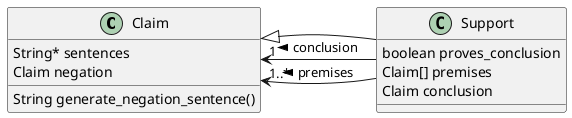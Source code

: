 @startuml

class Claim {
  String* sentences
  Claim negation
  String generate_negation_sentence()
}

class Support {
  boolean proves_conclusion
  Claim[] premises
  Claim conclusion
}

Claim "1..*" <- Support: < premises
Claim "1" <- Support: < conclusion

Claim <|-- Support


@enduml

